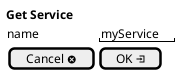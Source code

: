 @startuml

salt
{
  <b>Get Service
  {
      name | "myService"
      [ Cancel <&circle-x>] | [ OK <&account-login> ]
  }
}

@enduml

